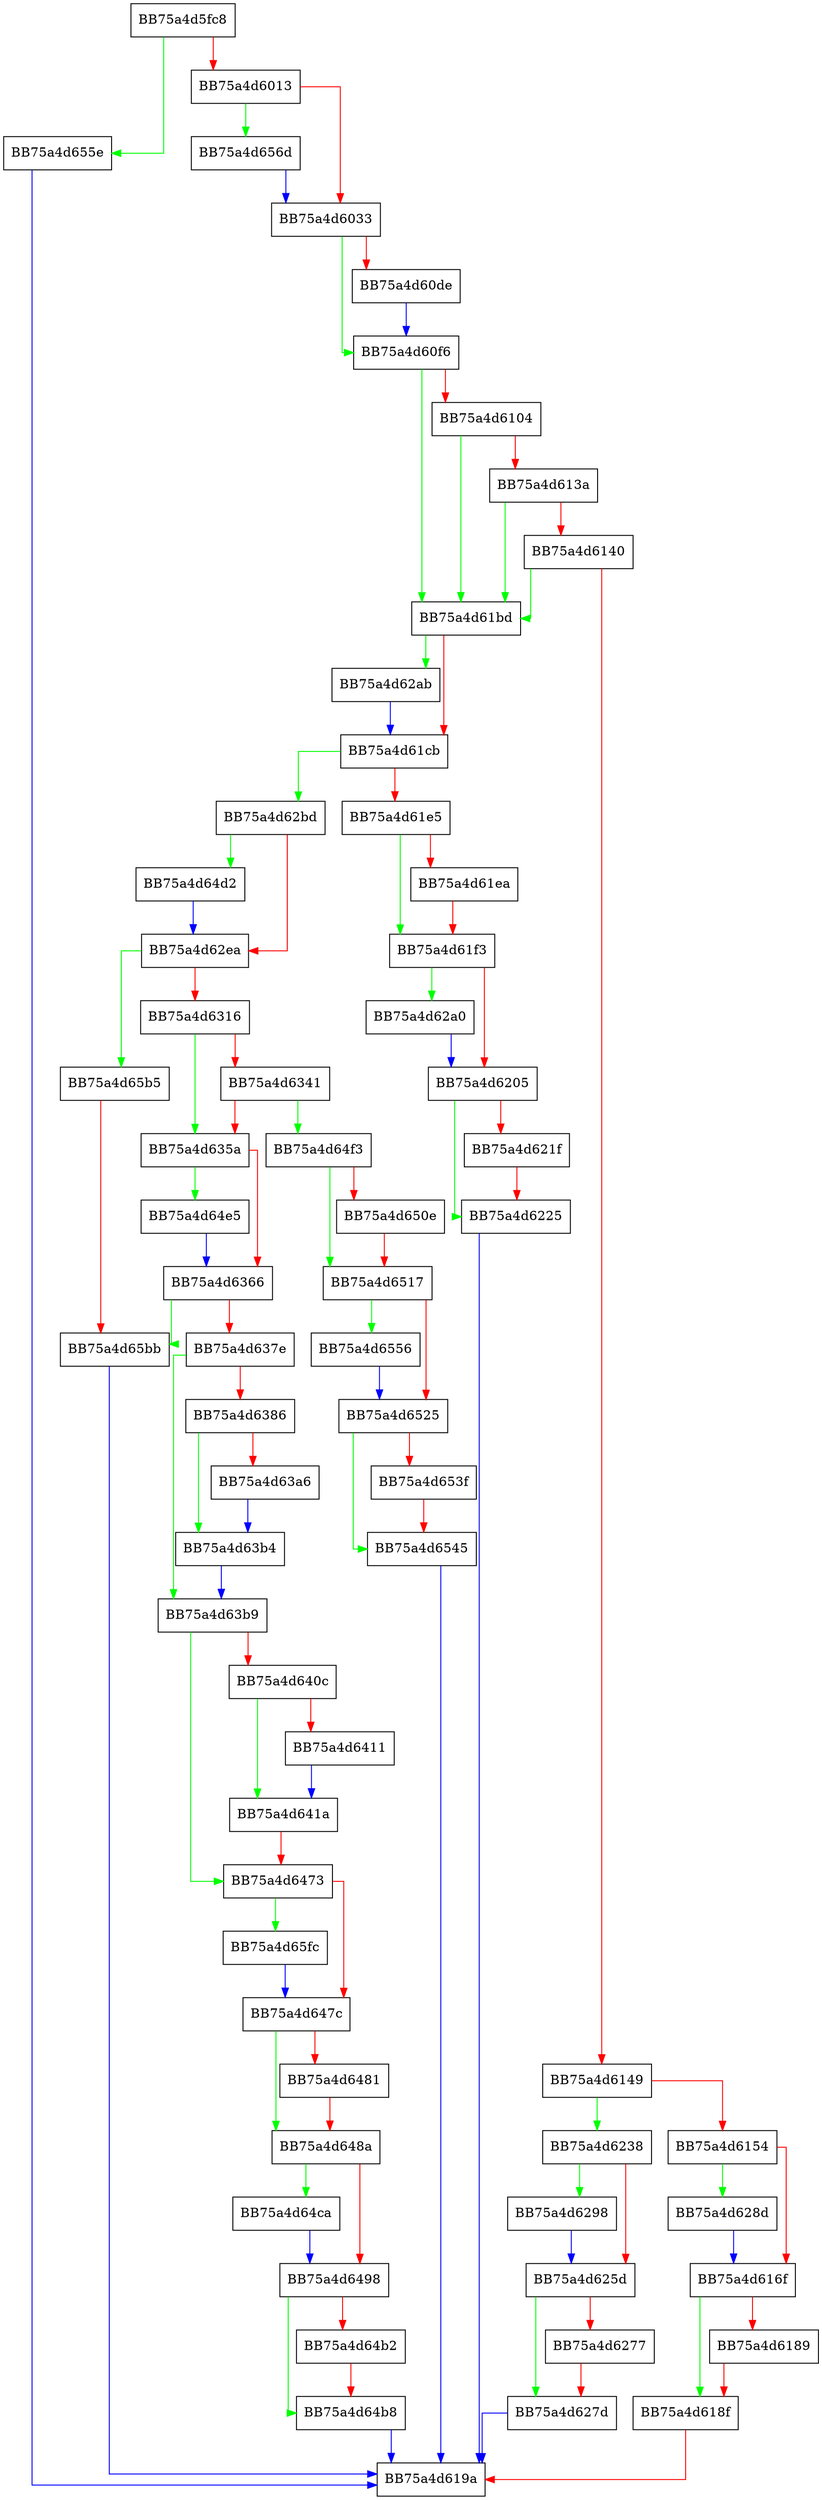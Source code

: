 digraph GenericExpandForUserCached {
  node [shape="box"];
  graph [splines=ortho];
  BB75a4d5fc8 -> BB75a4d655e [color="green"];
  BB75a4d5fc8 -> BB75a4d6013 [color="red"];
  BB75a4d6013 -> BB75a4d656d [color="green"];
  BB75a4d6013 -> BB75a4d6033 [color="red"];
  BB75a4d6033 -> BB75a4d60f6 [color="green"];
  BB75a4d6033 -> BB75a4d60de [color="red"];
  BB75a4d60de -> BB75a4d60f6 [color="blue"];
  BB75a4d60f6 -> BB75a4d61bd [color="green"];
  BB75a4d60f6 -> BB75a4d6104 [color="red"];
  BB75a4d6104 -> BB75a4d61bd [color="green"];
  BB75a4d6104 -> BB75a4d613a [color="red"];
  BB75a4d613a -> BB75a4d61bd [color="green"];
  BB75a4d613a -> BB75a4d6140 [color="red"];
  BB75a4d6140 -> BB75a4d61bd [color="green"];
  BB75a4d6140 -> BB75a4d6149 [color="red"];
  BB75a4d6149 -> BB75a4d6238 [color="green"];
  BB75a4d6149 -> BB75a4d6154 [color="red"];
  BB75a4d6154 -> BB75a4d628d [color="green"];
  BB75a4d6154 -> BB75a4d616f [color="red"];
  BB75a4d616f -> BB75a4d618f [color="green"];
  BB75a4d616f -> BB75a4d6189 [color="red"];
  BB75a4d6189 -> BB75a4d618f [color="red"];
  BB75a4d618f -> BB75a4d619a [color="red"];
  BB75a4d61bd -> BB75a4d62ab [color="green"];
  BB75a4d61bd -> BB75a4d61cb [color="red"];
  BB75a4d61cb -> BB75a4d62bd [color="green"];
  BB75a4d61cb -> BB75a4d61e5 [color="red"];
  BB75a4d61e5 -> BB75a4d61f3 [color="green"];
  BB75a4d61e5 -> BB75a4d61ea [color="red"];
  BB75a4d61ea -> BB75a4d61f3 [color="red"];
  BB75a4d61f3 -> BB75a4d62a0 [color="green"];
  BB75a4d61f3 -> BB75a4d6205 [color="red"];
  BB75a4d6205 -> BB75a4d6225 [color="green"];
  BB75a4d6205 -> BB75a4d621f [color="red"];
  BB75a4d621f -> BB75a4d6225 [color="red"];
  BB75a4d6225 -> BB75a4d619a [color="blue"];
  BB75a4d6238 -> BB75a4d6298 [color="green"];
  BB75a4d6238 -> BB75a4d625d [color="red"];
  BB75a4d625d -> BB75a4d627d [color="green"];
  BB75a4d625d -> BB75a4d6277 [color="red"];
  BB75a4d6277 -> BB75a4d627d [color="red"];
  BB75a4d627d -> BB75a4d619a [color="blue"];
  BB75a4d628d -> BB75a4d616f [color="blue"];
  BB75a4d6298 -> BB75a4d625d [color="blue"];
  BB75a4d62a0 -> BB75a4d6205 [color="blue"];
  BB75a4d62ab -> BB75a4d61cb [color="blue"];
  BB75a4d62bd -> BB75a4d64d2 [color="green"];
  BB75a4d62bd -> BB75a4d62ea [color="red"];
  BB75a4d62ea -> BB75a4d65b5 [color="green"];
  BB75a4d62ea -> BB75a4d6316 [color="red"];
  BB75a4d6316 -> BB75a4d635a [color="green"];
  BB75a4d6316 -> BB75a4d6341 [color="red"];
  BB75a4d6341 -> BB75a4d64f3 [color="green"];
  BB75a4d6341 -> BB75a4d635a [color="red"];
  BB75a4d635a -> BB75a4d64e5 [color="green"];
  BB75a4d635a -> BB75a4d6366 [color="red"];
  BB75a4d6366 -> BB75a4d65bb [color="green"];
  BB75a4d6366 -> BB75a4d637e [color="red"];
  BB75a4d637e -> BB75a4d63b9 [color="green"];
  BB75a4d637e -> BB75a4d6386 [color="red"];
  BB75a4d6386 -> BB75a4d63b4 [color="green"];
  BB75a4d6386 -> BB75a4d63a6 [color="red"];
  BB75a4d63a6 -> BB75a4d63b4 [color="blue"];
  BB75a4d63b4 -> BB75a4d63b9 [color="blue"];
  BB75a4d63b9 -> BB75a4d6473 [color="green"];
  BB75a4d63b9 -> BB75a4d640c [color="red"];
  BB75a4d640c -> BB75a4d641a [color="green"];
  BB75a4d640c -> BB75a4d6411 [color="red"];
  BB75a4d6411 -> BB75a4d641a [color="blue"];
  BB75a4d641a -> BB75a4d6473 [color="red"];
  BB75a4d6473 -> BB75a4d65fc [color="green"];
  BB75a4d6473 -> BB75a4d647c [color="red"];
  BB75a4d647c -> BB75a4d648a [color="green"];
  BB75a4d647c -> BB75a4d6481 [color="red"];
  BB75a4d6481 -> BB75a4d648a [color="red"];
  BB75a4d648a -> BB75a4d64ca [color="green"];
  BB75a4d648a -> BB75a4d6498 [color="red"];
  BB75a4d6498 -> BB75a4d64b8 [color="green"];
  BB75a4d6498 -> BB75a4d64b2 [color="red"];
  BB75a4d64b2 -> BB75a4d64b8 [color="red"];
  BB75a4d64b8 -> BB75a4d619a [color="blue"];
  BB75a4d64ca -> BB75a4d6498 [color="blue"];
  BB75a4d64d2 -> BB75a4d62ea [color="blue"];
  BB75a4d64e5 -> BB75a4d6366 [color="blue"];
  BB75a4d64f3 -> BB75a4d6517 [color="green"];
  BB75a4d64f3 -> BB75a4d650e [color="red"];
  BB75a4d650e -> BB75a4d6517 [color="red"];
  BB75a4d6517 -> BB75a4d6556 [color="green"];
  BB75a4d6517 -> BB75a4d6525 [color="red"];
  BB75a4d6525 -> BB75a4d6545 [color="green"];
  BB75a4d6525 -> BB75a4d653f [color="red"];
  BB75a4d653f -> BB75a4d6545 [color="red"];
  BB75a4d6545 -> BB75a4d619a [color="blue"];
  BB75a4d6556 -> BB75a4d6525 [color="blue"];
  BB75a4d655e -> BB75a4d619a [color="blue"];
  BB75a4d656d -> BB75a4d6033 [color="blue"];
  BB75a4d65b5 -> BB75a4d65bb [color="red"];
  BB75a4d65bb -> BB75a4d619a [color="blue"];
  BB75a4d65fc -> BB75a4d647c [color="blue"];
}